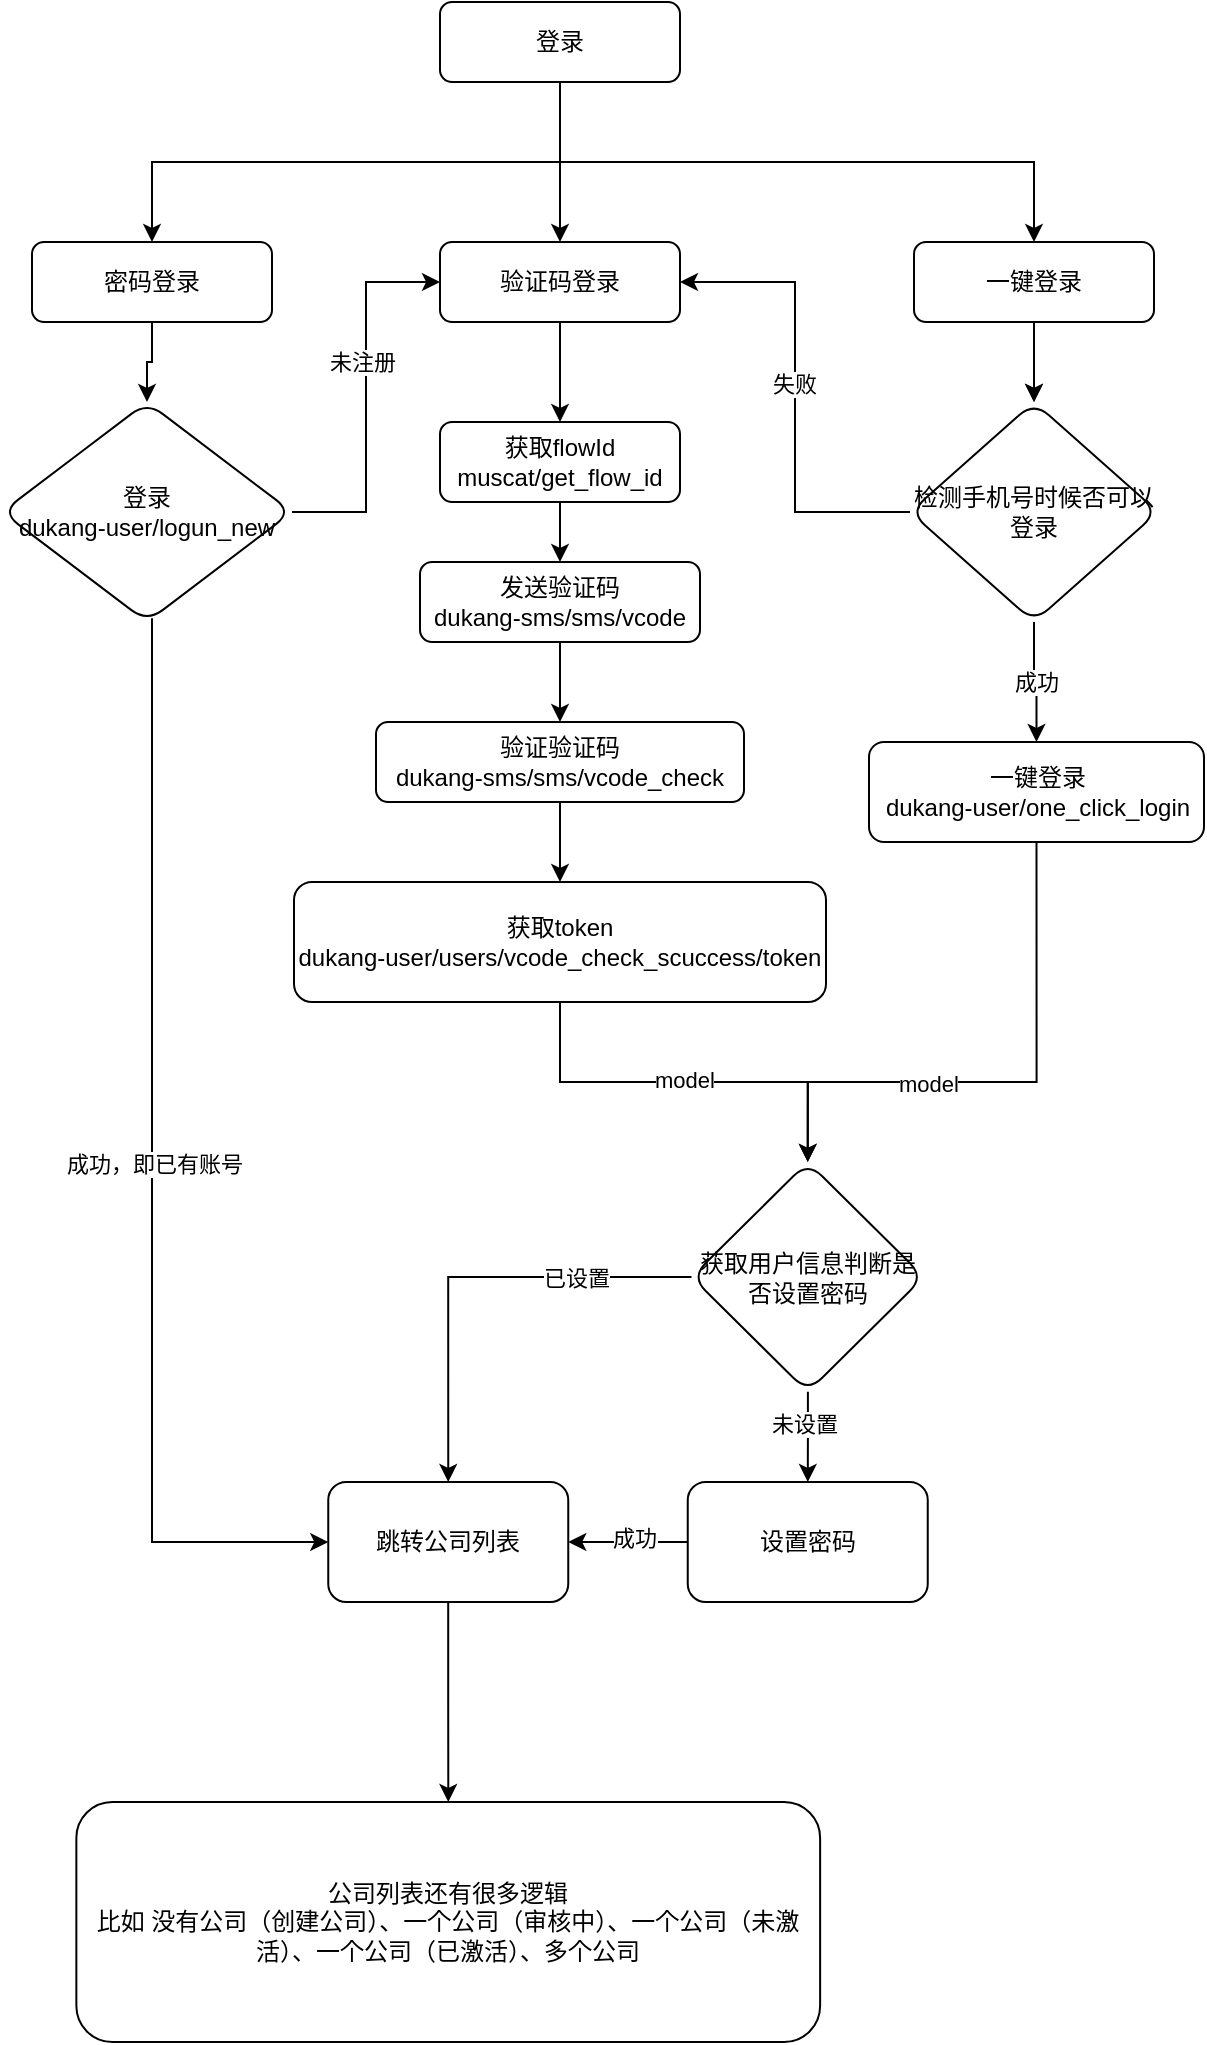 <mxfile version="14.9.8" type="github">
  <diagram id="C5RBs43oDa-KdzZeNtuy" name="Page-1">
    <mxGraphModel dx="1113" dy="656" grid="1" gridSize="10" guides="1" tooltips="1" connect="1" arrows="1" fold="1" page="1" pageScale="1" pageWidth="827" pageHeight="1169" math="0" shadow="0">
      <root>
        <mxCell id="WIyWlLk6GJQsqaUBKTNV-0" />
        <mxCell id="WIyWlLk6GJQsqaUBKTNV-1" parent="WIyWlLk6GJQsqaUBKTNV-0" />
        <mxCell id="hgr6QNY177MapSBymG-A-6" value="" style="edgeStyle=orthogonalEdgeStyle;rounded=0;orthogonalLoop=1;jettySize=auto;html=1;" edge="1" parent="WIyWlLk6GJQsqaUBKTNV-1" source="WIyWlLk6GJQsqaUBKTNV-3" target="hgr6QNY177MapSBymG-A-5">
          <mxGeometry relative="1" as="geometry" />
        </mxCell>
        <mxCell id="hgr6QNY177MapSBymG-A-8" value="" style="edgeStyle=orthogonalEdgeStyle;rounded=0;orthogonalLoop=1;jettySize=auto;html=1;exitX=0.5;exitY=1;exitDx=0;exitDy=0;" edge="1" parent="WIyWlLk6GJQsqaUBKTNV-1" source="WIyWlLk6GJQsqaUBKTNV-3" target="hgr6QNY177MapSBymG-A-7">
          <mxGeometry relative="1" as="geometry" />
        </mxCell>
        <mxCell id="hgr6QNY177MapSBymG-A-10" value="" style="edgeStyle=orthogonalEdgeStyle;rounded=0;orthogonalLoop=1;jettySize=auto;html=1;exitX=0.5;exitY=1;exitDx=0;exitDy=0;" edge="1" parent="WIyWlLk6GJQsqaUBKTNV-1" source="WIyWlLk6GJQsqaUBKTNV-3" target="hgr6QNY177MapSBymG-A-9">
          <mxGeometry relative="1" as="geometry" />
        </mxCell>
        <mxCell id="WIyWlLk6GJQsqaUBKTNV-3" value="登录" style="rounded=1;whiteSpace=wrap;html=1;fontSize=12;glass=0;strokeWidth=1;shadow=0;" parent="WIyWlLk6GJQsqaUBKTNV-1" vertex="1">
          <mxGeometry x="294" y="20" width="120" height="40" as="geometry" />
        </mxCell>
        <mxCell id="hgr6QNY177MapSBymG-A-38" value="" style="edgeStyle=orthogonalEdgeStyle;rounded=0;orthogonalLoop=1;jettySize=auto;html=1;" edge="1" parent="WIyWlLk6GJQsqaUBKTNV-1" source="hgr6QNY177MapSBymG-A-5" target="hgr6QNY177MapSBymG-A-37">
          <mxGeometry relative="1" as="geometry" />
        </mxCell>
        <mxCell id="hgr6QNY177MapSBymG-A-5" value="验证码登录" style="rounded=1;whiteSpace=wrap;html=1;fontSize=12;glass=0;strokeWidth=1;shadow=0;" vertex="1" parent="WIyWlLk6GJQsqaUBKTNV-1">
          <mxGeometry x="294" y="140" width="120" height="40" as="geometry" />
        </mxCell>
        <mxCell id="hgr6QNY177MapSBymG-A-14" value="" style="edgeStyle=orthogonalEdgeStyle;rounded=0;orthogonalLoop=1;jettySize=auto;html=1;" edge="1" parent="WIyWlLk6GJQsqaUBKTNV-1" source="hgr6QNY177MapSBymG-A-7" target="hgr6QNY177MapSBymG-A-13">
          <mxGeometry relative="1" as="geometry" />
        </mxCell>
        <mxCell id="hgr6QNY177MapSBymG-A-34" value="" style="edgeStyle=orthogonalEdgeStyle;rounded=0;orthogonalLoop=1;jettySize=auto;html=1;" edge="1" parent="WIyWlLk6GJQsqaUBKTNV-1" source="hgr6QNY177MapSBymG-A-7" target="hgr6QNY177MapSBymG-A-13">
          <mxGeometry relative="1" as="geometry" />
        </mxCell>
        <mxCell id="hgr6QNY177MapSBymG-A-7" value="&lt;span&gt;一键登录&lt;/span&gt;" style="rounded=1;whiteSpace=wrap;html=1;fontSize=12;glass=0;strokeWidth=1;shadow=0;" vertex="1" parent="WIyWlLk6GJQsqaUBKTNV-1">
          <mxGeometry x="531" y="140" width="120" height="40" as="geometry" />
        </mxCell>
        <mxCell id="hgr6QNY177MapSBymG-A-53" value="" style="edgeStyle=orthogonalEdgeStyle;rounded=0;orthogonalLoop=1;jettySize=auto;html=1;" edge="1" parent="WIyWlLk6GJQsqaUBKTNV-1" source="hgr6QNY177MapSBymG-A-9" target="hgr6QNY177MapSBymG-A-52">
          <mxGeometry relative="1" as="geometry" />
        </mxCell>
        <mxCell id="hgr6QNY177MapSBymG-A-9" value="密码登录" style="rounded=1;whiteSpace=wrap;html=1;fontSize=12;glass=0;strokeWidth=1;shadow=0;" vertex="1" parent="WIyWlLk6GJQsqaUBKTNV-1">
          <mxGeometry x="90" y="140" width="120" height="40" as="geometry" />
        </mxCell>
        <mxCell id="hgr6QNY177MapSBymG-A-18" value="成功" style="edgeStyle=orthogonalEdgeStyle;rounded=0;orthogonalLoop=1;jettySize=auto;html=1;" edge="1" parent="WIyWlLk6GJQsqaUBKTNV-1" source="hgr6QNY177MapSBymG-A-13" target="hgr6QNY177MapSBymG-A-17">
          <mxGeometry relative="1" as="geometry" />
        </mxCell>
        <mxCell id="hgr6QNY177MapSBymG-A-13" value="&lt;span&gt;检测手机号时候否可以登录&lt;/span&gt;" style="rhombus;whiteSpace=wrap;html=1;rounded=1;shadow=0;strokeWidth=1;glass=0;" vertex="1" parent="WIyWlLk6GJQsqaUBKTNV-1">
          <mxGeometry x="529" y="220" width="124" height="110" as="geometry" />
        </mxCell>
        <mxCell id="hgr6QNY177MapSBymG-A-15" value="" style="edgeStyle=orthogonalEdgeStyle;rounded=0;orthogonalLoop=1;jettySize=auto;html=1;entryX=1;entryY=0.5;entryDx=0;entryDy=0;" edge="1" parent="WIyWlLk6GJQsqaUBKTNV-1" source="hgr6QNY177MapSBymG-A-13" target="hgr6QNY177MapSBymG-A-5">
          <mxGeometry relative="1" as="geometry">
            <mxPoint x="410" y="70" as="sourcePoint" />
            <mxPoint x="410" y="150" as="targetPoint" />
          </mxGeometry>
        </mxCell>
        <mxCell id="hgr6QNY177MapSBymG-A-16" value="失败" style="edgeLabel;html=1;align=center;verticalAlign=middle;resizable=0;points=[];" vertex="1" connectable="0" parent="hgr6QNY177MapSBymG-A-15">
          <mxGeometry x="0.062" y="1" relative="1" as="geometry">
            <mxPoint as="offset" />
          </mxGeometry>
        </mxCell>
        <mxCell id="hgr6QNY177MapSBymG-A-22" value="" style="edgeStyle=orthogonalEdgeStyle;rounded=0;orthogonalLoop=1;jettySize=auto;html=1;exitX=0.5;exitY=1;exitDx=0;exitDy=0;entryX=0.5;entryY=0;entryDx=0;entryDy=0;" edge="1" parent="WIyWlLk6GJQsqaUBKTNV-1" source="hgr6QNY177MapSBymG-A-17" target="hgr6QNY177MapSBymG-A-21">
          <mxGeometry relative="1" as="geometry">
            <Array as="points">
              <mxPoint x="592" y="560" />
              <mxPoint x="478" y="560" />
            </Array>
          </mxGeometry>
        </mxCell>
        <mxCell id="hgr6QNY177MapSBymG-A-23" value="model" style="edgeLabel;html=1;align=center;verticalAlign=middle;resizable=0;points=[];" vertex="1" connectable="0" parent="hgr6QNY177MapSBymG-A-22">
          <mxGeometry x="0.002" y="1" relative="1" as="geometry">
            <mxPoint x="-37" as="offset" />
          </mxGeometry>
        </mxCell>
        <mxCell id="hgr6QNY177MapSBymG-A-17" value="一键登录&lt;br&gt;dukang-user/one_click_login" style="whiteSpace=wrap;html=1;rounded=1;shadow=0;strokeWidth=1;glass=0;" vertex="1" parent="WIyWlLk6GJQsqaUBKTNV-1">
          <mxGeometry x="508.5" y="390" width="167.5" height="50" as="geometry" />
        </mxCell>
        <mxCell id="hgr6QNY177MapSBymG-A-29" value="" style="edgeStyle=orthogonalEdgeStyle;rounded=0;orthogonalLoop=1;jettySize=auto;html=1;" edge="1" parent="WIyWlLk6GJQsqaUBKTNV-1" source="hgr6QNY177MapSBymG-A-21" target="hgr6QNY177MapSBymG-A-28">
          <mxGeometry relative="1" as="geometry" />
        </mxCell>
        <mxCell id="hgr6QNY177MapSBymG-A-30" value="未设置" style="edgeLabel;html=1;align=center;verticalAlign=middle;resizable=0;points=[];" vertex="1" connectable="0" parent="hgr6QNY177MapSBymG-A-29">
          <mxGeometry x="-0.307" y="-2" relative="1" as="geometry">
            <mxPoint as="offset" />
          </mxGeometry>
        </mxCell>
        <mxCell id="hgr6QNY177MapSBymG-A-50" value="" style="edgeStyle=orthogonalEdgeStyle;rounded=0;orthogonalLoop=1;jettySize=auto;html=1;entryX=0.5;entryY=0;entryDx=0;entryDy=0;" edge="1" parent="WIyWlLk6GJQsqaUBKTNV-1" source="hgr6QNY177MapSBymG-A-21" target="hgr6QNY177MapSBymG-A-31">
          <mxGeometry relative="1" as="geometry">
            <mxPoint x="341.625" y="677.5" as="targetPoint" />
          </mxGeometry>
        </mxCell>
        <mxCell id="hgr6QNY177MapSBymG-A-51" value="已设置" style="edgeLabel;html=1;align=center;verticalAlign=middle;resizable=0;points=[];" vertex="1" connectable="0" parent="hgr6QNY177MapSBymG-A-50">
          <mxGeometry x="-0.479" relative="1" as="geometry">
            <mxPoint as="offset" />
          </mxGeometry>
        </mxCell>
        <mxCell id="hgr6QNY177MapSBymG-A-21" value="&lt;span&gt;获取用户信息判断是否设置密码&lt;/span&gt;" style="rhombus;whiteSpace=wrap;html=1;rounded=1;shadow=0;strokeWidth=1;glass=0;" vertex="1" parent="WIyWlLk6GJQsqaUBKTNV-1">
          <mxGeometry x="419.75" y="600" width="116.25" height="115" as="geometry" />
        </mxCell>
        <mxCell id="hgr6QNY177MapSBymG-A-28" value="设置密码" style="whiteSpace=wrap;html=1;rounded=1;shadow=0;strokeWidth=1;glass=0;" vertex="1" parent="WIyWlLk6GJQsqaUBKTNV-1">
          <mxGeometry x="417.875" y="760" width="120" height="60" as="geometry" />
        </mxCell>
        <mxCell id="hgr6QNY177MapSBymG-A-61" value="" style="edgeStyle=orthogonalEdgeStyle;rounded=0;orthogonalLoop=1;jettySize=auto;html=1;" edge="1" parent="WIyWlLk6GJQsqaUBKTNV-1" source="hgr6QNY177MapSBymG-A-31" target="hgr6QNY177MapSBymG-A-60">
          <mxGeometry relative="1" as="geometry" />
        </mxCell>
        <mxCell id="hgr6QNY177MapSBymG-A-31" value="跳转公司列表" style="whiteSpace=wrap;html=1;rounded=1;shadow=0;strokeWidth=1;glass=0;" vertex="1" parent="WIyWlLk6GJQsqaUBKTNV-1">
          <mxGeometry x="238.125" y="760" width="120" height="60" as="geometry" />
        </mxCell>
        <mxCell id="hgr6QNY177MapSBymG-A-35" value="" style="edgeStyle=orthogonalEdgeStyle;rounded=0;orthogonalLoop=1;jettySize=auto;html=1;exitX=0;exitY=0.5;exitDx=0;exitDy=0;entryX=1;entryY=0.5;entryDx=0;entryDy=0;" edge="1" parent="WIyWlLk6GJQsqaUBKTNV-1" source="hgr6QNY177MapSBymG-A-28" target="hgr6QNY177MapSBymG-A-31">
          <mxGeometry relative="1" as="geometry">
            <mxPoint x="328.12" y="483" as="sourcePoint" />
            <mxPoint x="378.12" y="693" as="targetPoint" />
            <Array as="points" />
          </mxGeometry>
        </mxCell>
        <mxCell id="hgr6QNY177MapSBymG-A-36" value="成功" style="edgeLabel;html=1;align=center;verticalAlign=middle;resizable=0;points=[];" vertex="1" connectable="0" parent="hgr6QNY177MapSBymG-A-35">
          <mxGeometry x="-0.101" y="-2" relative="1" as="geometry">
            <mxPoint as="offset" />
          </mxGeometry>
        </mxCell>
        <mxCell id="hgr6QNY177MapSBymG-A-40" value="" style="edgeStyle=orthogonalEdgeStyle;rounded=0;orthogonalLoop=1;jettySize=auto;html=1;" edge="1" parent="WIyWlLk6GJQsqaUBKTNV-1" source="hgr6QNY177MapSBymG-A-37" target="hgr6QNY177MapSBymG-A-39">
          <mxGeometry relative="1" as="geometry" />
        </mxCell>
        <mxCell id="hgr6QNY177MapSBymG-A-37" value="获取flowId&lt;br&gt;muscat/get_flow_id" style="rounded=1;whiteSpace=wrap;html=1;fontSize=12;glass=0;strokeWidth=1;shadow=0;" vertex="1" parent="WIyWlLk6GJQsqaUBKTNV-1">
          <mxGeometry x="294" y="230" width="120" height="40" as="geometry" />
        </mxCell>
        <mxCell id="hgr6QNY177MapSBymG-A-42" value="" style="edgeStyle=orthogonalEdgeStyle;rounded=0;orthogonalLoop=1;jettySize=auto;html=1;" edge="1" parent="WIyWlLk6GJQsqaUBKTNV-1" source="hgr6QNY177MapSBymG-A-39" target="hgr6QNY177MapSBymG-A-41">
          <mxGeometry relative="1" as="geometry" />
        </mxCell>
        <mxCell id="hgr6QNY177MapSBymG-A-39" value="发送验证码&lt;br&gt;dukang-sms/sms/vcode" style="rounded=1;whiteSpace=wrap;html=1;fontSize=12;glass=0;strokeWidth=1;shadow=0;" vertex="1" parent="WIyWlLk6GJQsqaUBKTNV-1">
          <mxGeometry x="284" y="300" width="140" height="40" as="geometry" />
        </mxCell>
        <mxCell id="hgr6QNY177MapSBymG-A-44" value="" style="edgeStyle=orthogonalEdgeStyle;rounded=0;orthogonalLoop=1;jettySize=auto;html=1;" edge="1" parent="WIyWlLk6GJQsqaUBKTNV-1" source="hgr6QNY177MapSBymG-A-41" target="hgr6QNY177MapSBymG-A-43">
          <mxGeometry relative="1" as="geometry" />
        </mxCell>
        <mxCell id="hgr6QNY177MapSBymG-A-41" value="验证验证码&lt;br&gt;dukang-sms/sms/vcode_check" style="rounded=1;whiteSpace=wrap;html=1;fontSize=12;glass=0;strokeWidth=1;shadow=0;" vertex="1" parent="WIyWlLk6GJQsqaUBKTNV-1">
          <mxGeometry x="262" y="380" width="184" height="40" as="geometry" />
        </mxCell>
        <mxCell id="hgr6QNY177MapSBymG-A-43" value="获取token&lt;br&gt;dukang-user/users/vcode_check_scuccess/token" style="rounded=1;whiteSpace=wrap;html=1;fontSize=12;glass=0;strokeWidth=1;shadow=0;" vertex="1" parent="WIyWlLk6GJQsqaUBKTNV-1">
          <mxGeometry x="221" y="460" width="266" height="60" as="geometry" />
        </mxCell>
        <mxCell id="hgr6QNY177MapSBymG-A-47" value="" style="edgeStyle=orthogonalEdgeStyle;rounded=0;orthogonalLoop=1;jettySize=auto;html=1;exitX=0.5;exitY=1;exitDx=0;exitDy=0;entryX=0.5;entryY=0;entryDx=0;entryDy=0;" edge="1" parent="WIyWlLk6GJQsqaUBKTNV-1" source="hgr6QNY177MapSBymG-A-43" target="hgr6QNY177MapSBymG-A-21">
          <mxGeometry relative="1" as="geometry">
            <mxPoint x="576.3" y="450" as="sourcePoint" />
            <mxPoint x="510" y="640" as="targetPoint" />
            <Array as="points">
              <mxPoint x="354" y="560" />
              <mxPoint x="478" y="560" />
            </Array>
          </mxGeometry>
        </mxCell>
        <mxCell id="hgr6QNY177MapSBymG-A-48" value="model" style="edgeLabel;html=1;align=center;verticalAlign=middle;resizable=0;points=[];" vertex="1" connectable="0" parent="hgr6QNY177MapSBymG-A-47">
          <mxGeometry x="0.002" y="1" relative="1" as="geometry">
            <mxPoint as="offset" />
          </mxGeometry>
        </mxCell>
        <mxCell id="hgr6QNY177MapSBymG-A-54" value="" style="edgeStyle=orthogonalEdgeStyle;rounded=0;orthogonalLoop=1;jettySize=auto;html=1;entryX=0;entryY=0.5;entryDx=0;entryDy=0;" edge="1" parent="WIyWlLk6GJQsqaUBKTNV-1" source="hgr6QNY177MapSBymG-A-52" target="hgr6QNY177MapSBymG-A-5">
          <mxGeometry relative="1" as="geometry" />
        </mxCell>
        <mxCell id="hgr6QNY177MapSBymG-A-55" value="未注册" style="edgeLabel;html=1;align=center;verticalAlign=middle;resizable=0;points=[];" vertex="1" connectable="0" parent="hgr6QNY177MapSBymG-A-54">
          <mxGeometry x="0.19" y="3" relative="1" as="geometry">
            <mxPoint x="1" as="offset" />
          </mxGeometry>
        </mxCell>
        <mxCell id="hgr6QNY177MapSBymG-A-57" value="" style="edgeStyle=orthogonalEdgeStyle;rounded=0;orthogonalLoop=1;jettySize=auto;html=1;entryX=0;entryY=0.5;entryDx=0;entryDy=0;" edge="1" parent="WIyWlLk6GJQsqaUBKTNV-1" source="hgr6QNY177MapSBymG-A-52" target="hgr6QNY177MapSBymG-A-31">
          <mxGeometry relative="1" as="geometry">
            <mxPoint x="160" y="790" as="targetPoint" />
            <Array as="points">
              <mxPoint x="150" y="790" />
            </Array>
          </mxGeometry>
        </mxCell>
        <mxCell id="hgr6QNY177MapSBymG-A-58" value="成功，即已有账号" style="edgeLabel;html=1;align=center;verticalAlign=middle;resizable=0;points=[];" vertex="1" connectable="0" parent="hgr6QNY177MapSBymG-A-57">
          <mxGeometry x="-0.009" y="1" relative="1" as="geometry">
            <mxPoint as="offset" />
          </mxGeometry>
        </mxCell>
        <mxCell id="hgr6QNY177MapSBymG-A-52" value="登录&lt;br&gt;dukang-user/logun_new" style="rhombus;whiteSpace=wrap;html=1;rounded=1;shadow=0;strokeWidth=1;glass=0;" vertex="1" parent="WIyWlLk6GJQsqaUBKTNV-1">
          <mxGeometry x="75" y="220" width="145" height="110" as="geometry" />
        </mxCell>
        <mxCell id="hgr6QNY177MapSBymG-A-60" value="公司列表还有很多逻辑&lt;br&gt;比如 没有公司（创建公司）、一个公司（审核中）、一个公司（未激活）、一个公司（已激活）、多个公司" style="whiteSpace=wrap;html=1;rounded=1;shadow=0;strokeWidth=1;glass=0;" vertex="1" parent="WIyWlLk6GJQsqaUBKTNV-1">
          <mxGeometry x="112.18" y="920" width="371.88" height="120" as="geometry" />
        </mxCell>
      </root>
    </mxGraphModel>
  </diagram>
</mxfile>
